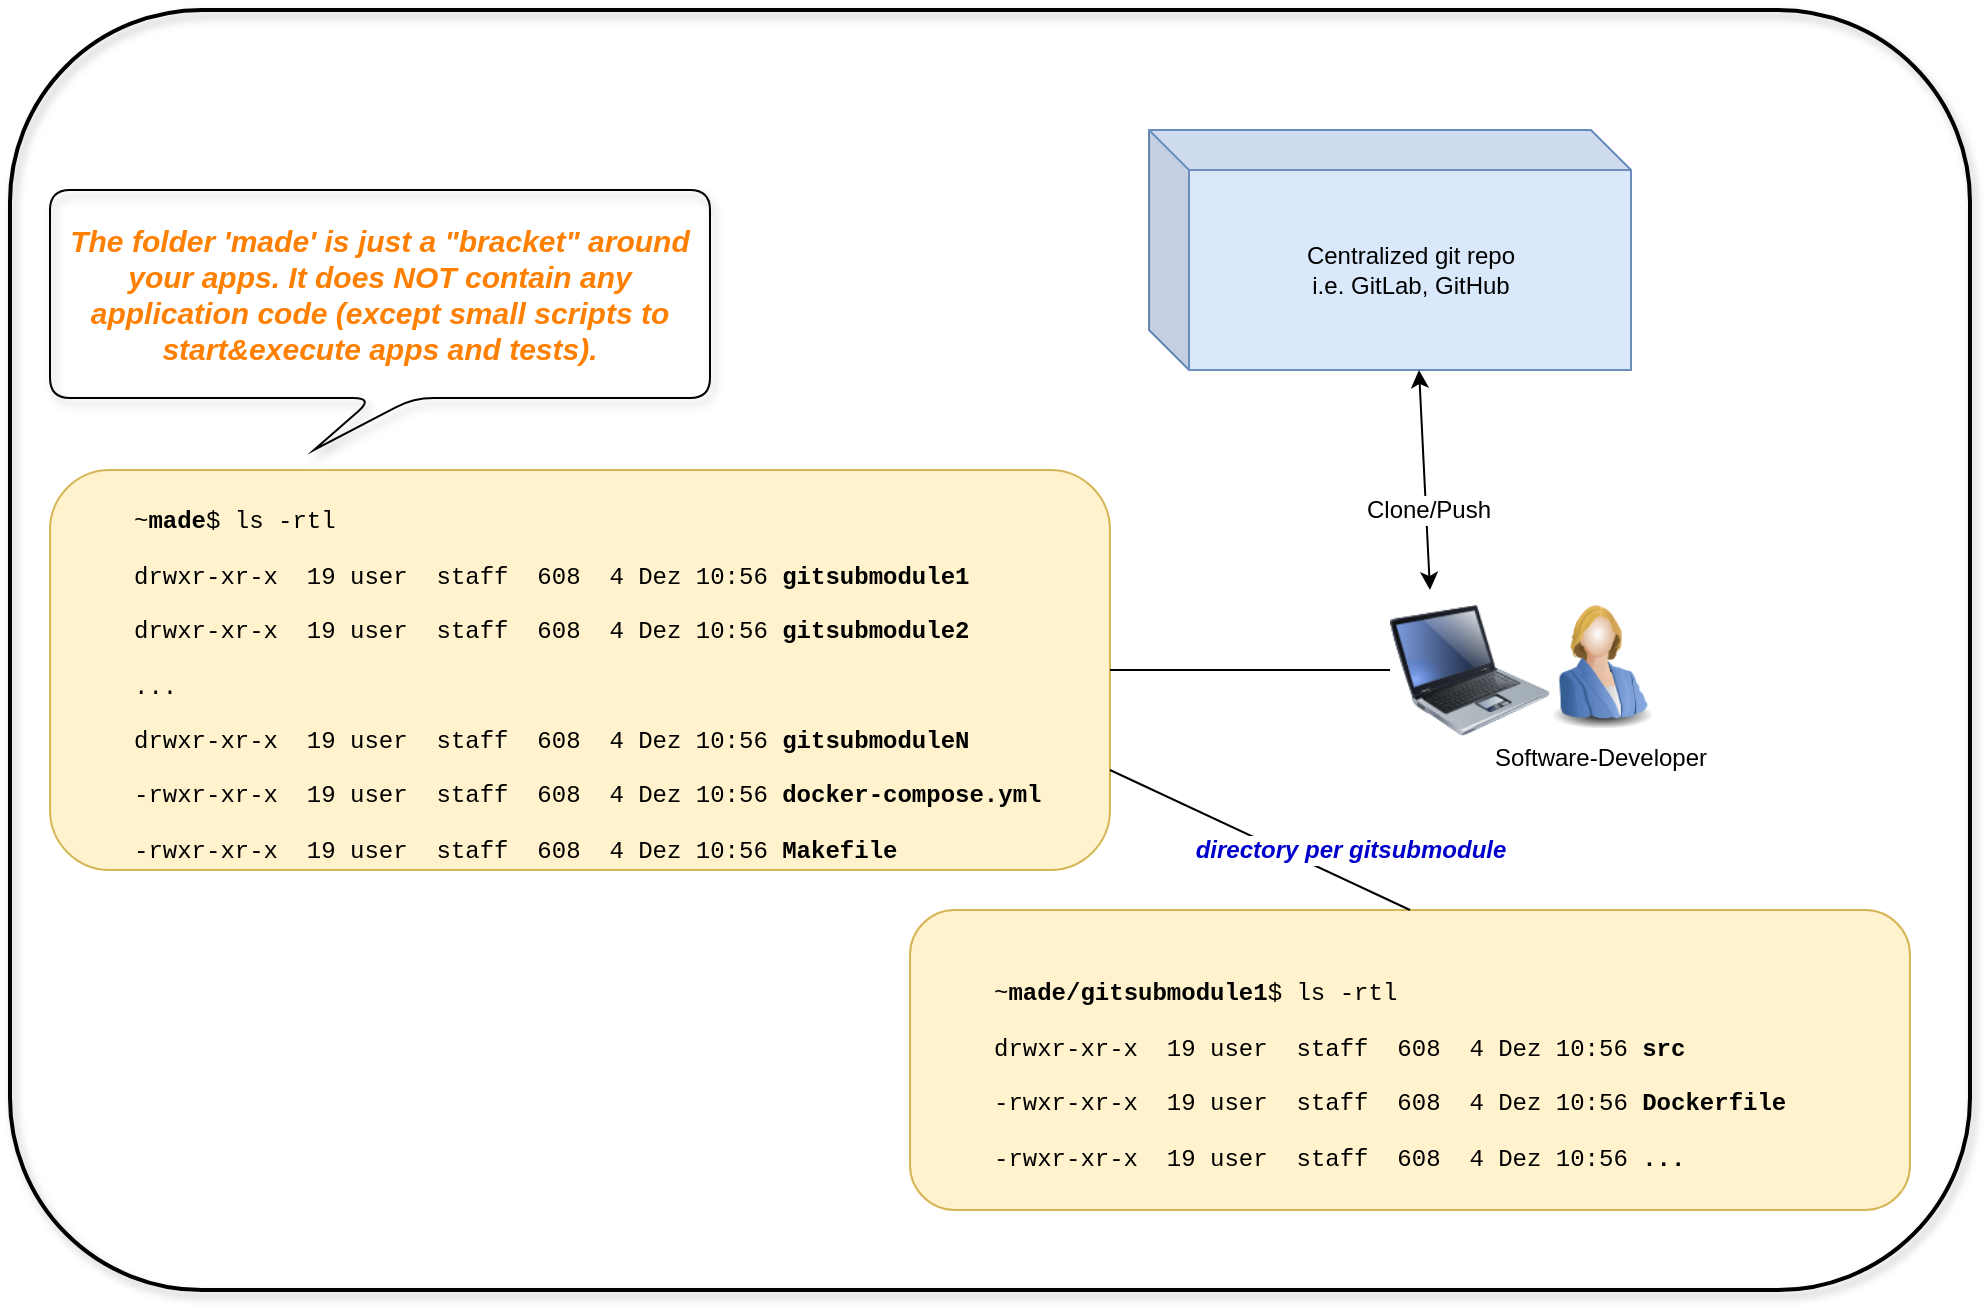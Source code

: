 <mxfile version="12.3.6" type="device" pages="1"><diagram id="oAGNaDnovLL9KrTV_5X5" name="Page-1"><mxGraphModel dx="2374" dy="1334" grid="1" gridSize="10" guides="1" tooltips="1" connect="1" arrows="1" fold="1" page="1" pageScale="1" pageWidth="827" pageHeight="1169" background="none" math="0" shadow="0"><root><mxCell id="0"/><mxCell id="1" parent="0"/><mxCell id="qjrTO6T3pdUjL2J513LN-1" value="Centralized git repo &lt;br&gt;i.e. GitLab, GitHub" style="shape=cube;whiteSpace=wrap;html=1;boundedLbl=1;backgroundOutline=1;darkOpacity=0.05;darkOpacity2=0.1;fillColor=#dae8fc;strokeColor=#6c8ebf;" vertex="1" parent="1"><mxGeometry x="399.5" y="90" width="241" height="120" as="geometry"/></mxCell><mxCell id="qjrTO6T3pdUjL2J513LN-6" value="Software-Developer" style="image;html=1;labelBackgroundColor=#ffffff;image=img/lib/clip_art/people/Suit_Woman_Blue_128x128.png" vertex="1" parent="1"><mxGeometry x="590" y="320" width="70" height="70" as="geometry"/></mxCell><mxCell id="qjrTO6T3pdUjL2J513LN-7" value="" style="image;html=1;labelBackgroundColor=#ffffff;image=img/lib/clip_art/computers/Laptop_128x128.png" vertex="1" parent="1"><mxGeometry x="520" y="320" width="80" height="80" as="geometry"/></mxCell><mxCell id="qjrTO6T3pdUjL2J513LN-8" value="" style="endArrow=classic;startArrow=classic;html=1;entryX=0;entryY=0;entryDx=135;entryDy=120;entryPerimeter=0;exitX=0.25;exitY=0;exitDx=0;exitDy=0;" edge="1" parent="1" source="qjrTO6T3pdUjL2J513LN-7" target="qjrTO6T3pdUjL2J513LN-1"><mxGeometry width="50" height="50" relative="1" as="geometry"><mxPoint x="330" y="330" as="sourcePoint"/><mxPoint x="380" y="280" as="targetPoint"/></mxGeometry></mxCell><mxCell id="qjrTO6T3pdUjL2J513LN-9" value="Clone/Push" style="text;html=1;align=center;verticalAlign=middle;resizable=0;points=[];;labelBackgroundColor=#ffffff;" vertex="1" connectable="0" parent="qjrTO6T3pdUjL2J513LN-8"><mxGeometry x="-0.281" y="-1" relative="1" as="geometry"><mxPoint y="-1" as="offset"/></mxGeometry></mxCell><mxCell id="qjrTO6T3pdUjL2J513LN-10" value="&lt;blockquote style=&quot;margin: 0 0 0 40px ; border: none ; padding: 0px&quot;&gt;&lt;div&gt;&lt;font face=&quot;Courier New&quot;&gt;&lt;br&gt;&lt;/font&gt;&lt;/div&gt;&lt;p class=&quot;p1&quot;&gt;&lt;span class=&quot;s1&quot;&gt;&lt;font face=&quot;Courier New&quot;&gt;~&lt;b&gt;made&lt;/b&gt;$ ls -rtl&lt;/font&gt;&lt;/span&gt;&lt;/p&gt;&lt;p class=&quot;p1&quot;&gt;&lt;span style=&quot;font-family: &amp;#34;courier new&amp;#34;&quot;&gt;drwxr-xr-x&lt;/span&gt;&lt;span class=&quot;Apple-converted-space&quot; style=&quot;font-family: &amp;#34;courier new&amp;#34;&quot;&gt;&amp;nbsp; &lt;/span&gt;&lt;span style=&quot;font-family: &amp;#34;courier new&amp;#34;&quot;&gt;19 user&lt;/span&gt;&lt;span class=&quot;Apple-converted-space&quot; style=&quot;font-family: &amp;#34;courier new&amp;#34;&quot;&gt;&amp;nbsp; &lt;/span&gt;&lt;span style=&quot;font-family: &amp;#34;courier new&amp;#34;&quot;&gt;staff&lt;/span&gt;&lt;span class=&quot;Apple-converted-space&quot; style=&quot;font-family: &amp;#34;courier new&amp;#34;&quot;&gt;&amp;nbsp; &lt;/span&gt;&lt;span style=&quot;font-family: &amp;#34;courier new&amp;#34;&quot;&gt;608&lt;/span&gt;&lt;span class=&quot;Apple-converted-space&quot; style=&quot;font-family: &amp;#34;courier new&amp;#34;&quot;&gt;&amp;nbsp; &lt;/span&gt;&lt;span style=&quot;font-family: &amp;#34;courier new&amp;#34;&quot;&gt;4 Dez 10:56 &lt;b&gt;gitsubmodule1&lt;/b&gt;&lt;/span&gt;&lt;/p&gt;&lt;p class=&quot;p1&quot;&gt;&lt;span style=&quot;font-family: &amp;#34;courier new&amp;#34;&quot;&gt;drwxr-xr-x&lt;/span&gt;&lt;span class=&quot;Apple-converted-space&quot; style=&quot;font-family: &amp;#34;courier new&amp;#34;&quot;&gt;&amp;nbsp;&amp;nbsp;&lt;/span&gt;&lt;span style=&quot;font-family: &amp;#34;courier new&amp;#34;&quot;&gt;19 user&lt;/span&gt;&lt;span class=&quot;Apple-converted-space&quot; style=&quot;font-family: &amp;#34;courier new&amp;#34;&quot;&gt;&amp;nbsp;&amp;nbsp;&lt;/span&gt;&lt;span style=&quot;font-family: &amp;#34;courier new&amp;#34;&quot;&gt;staff&lt;/span&gt;&lt;span class=&quot;Apple-converted-space&quot; style=&quot;font-family: &amp;#34;courier new&amp;#34;&quot;&gt;&amp;nbsp;&amp;nbsp;&lt;/span&gt;&lt;span style=&quot;font-family: &amp;#34;courier new&amp;#34;&quot;&gt;608&lt;/span&gt;&lt;span class=&quot;Apple-converted-space&quot; style=&quot;font-family: &amp;#34;courier new&amp;#34;&quot;&gt;&amp;nbsp;&amp;nbsp;&lt;/span&gt;&lt;span style=&quot;font-family: &amp;#34;courier new&amp;#34;&quot;&gt;4 Dez 10:56 &lt;b&gt;gitsubmodule2&lt;/b&gt;&lt;/span&gt;&lt;/p&gt;&lt;p class=&quot;p1&quot;&gt;&lt;font face=&quot;Courier New&quot;&gt;...&lt;/font&gt;&lt;/p&gt;&lt;p class=&quot;p1&quot;&gt;&lt;font face=&quot;Courier New&quot;&gt;drwxr-xr-x&lt;span class=&quot;Apple-converted-space&quot;&gt;&amp;nbsp;&amp;nbsp;&lt;/span&gt;19 user&lt;span class=&quot;Apple-converted-space&quot;&gt;&amp;nbsp;&amp;nbsp;&lt;/span&gt;staff&lt;span class=&quot;Apple-converted-space&quot;&gt;&amp;nbsp;&amp;nbsp;&lt;/span&gt;608&lt;span class=&quot;Apple-converted-space&quot;&gt;&amp;nbsp;&amp;nbsp;&lt;/span&gt;4 Dez 10:56 &lt;b&gt;gitsubmoduleN&lt;/b&gt;&lt;/font&gt;&lt;/p&gt;&lt;p class=&quot;p1&quot;&gt;&lt;font face=&quot;Courier New&quot;&gt;-rwxr-xr-x&lt;span class=&quot;Apple-converted-space&quot;&gt;&amp;nbsp;&amp;nbsp;&lt;/span&gt;19 user&lt;span class=&quot;Apple-converted-space&quot;&gt;&amp;nbsp;&amp;nbsp;&lt;/span&gt;staff&lt;span class=&quot;Apple-converted-space&quot;&gt;&amp;nbsp;&amp;nbsp;&lt;/span&gt;608&lt;span class=&quot;Apple-converted-space&quot;&gt;&amp;nbsp;&amp;nbsp;&lt;/span&gt;4 Dez 10:56&amp;nbsp;&lt;b&gt;docker-compose.yml&lt;/b&gt;&lt;/font&gt;&lt;/p&gt;&lt;p class=&quot;p1&quot;&gt;&lt;span style=&quot;font-family: &amp;#34;courier new&amp;#34;&quot;&gt;-rwxr-xr-x&lt;/span&gt;&lt;span class=&quot;Apple-converted-space&quot; style=&quot;font-family: &amp;#34;courier new&amp;#34;&quot;&gt;&amp;nbsp;&amp;nbsp;&lt;/span&gt;&lt;span style=&quot;font-family: &amp;#34;courier new&amp;#34;&quot;&gt;19 user&lt;/span&gt;&lt;span class=&quot;Apple-converted-space&quot; style=&quot;font-family: &amp;#34;courier new&amp;#34;&quot;&gt;&amp;nbsp;&amp;nbsp;&lt;/span&gt;&lt;span style=&quot;font-family: &amp;#34;courier new&amp;#34;&quot;&gt;staff&lt;/span&gt;&lt;span class=&quot;Apple-converted-space&quot; style=&quot;font-family: &amp;#34;courier new&amp;#34;&quot;&gt;&amp;nbsp;&amp;nbsp;&lt;/span&gt;&lt;span style=&quot;font-family: &amp;#34;courier new&amp;#34;&quot;&gt;608&lt;/span&gt;&lt;span class=&quot;Apple-converted-space&quot; style=&quot;font-family: &amp;#34;courier new&amp;#34;&quot;&gt;&amp;nbsp;&amp;nbsp;&lt;/span&gt;&lt;span style=&quot;font-family: &amp;#34;courier new&amp;#34;&quot;&gt;4 Dez 10:56&lt;/span&gt;&lt;span style=&quot;font-family: &amp;#34;courier new&amp;#34;&quot;&gt;&amp;nbsp;&lt;/span&gt;&lt;b style=&quot;font-family: &amp;#34;courier new&amp;#34;&quot;&gt;Makefile&lt;/b&gt;&lt;font face=&quot;Courier New&quot;&gt;&lt;b&gt;&lt;br&gt;&lt;/b&gt;&lt;/font&gt;&lt;/p&gt;&lt;/blockquote&gt;" style="rounded=1;whiteSpace=wrap;html=1;align=left;fillColor=#fff2cc;strokeColor=#d6b656;" vertex="1" parent="1"><mxGeometry x="-150" y="260" width="530" height="200" as="geometry"/></mxCell><mxCell id="qjrTO6T3pdUjL2J513LN-11" value="" style="endArrow=none;html=1;entryX=0;entryY=0.5;entryDx=0;entryDy=0;exitX=1;exitY=0.5;exitDx=0;exitDy=0;" edge="1" parent="1" source="qjrTO6T3pdUjL2J513LN-10" target="qjrTO6T3pdUjL2J513LN-7"><mxGeometry width="50" height="50" relative="1" as="geometry"><mxPoint x="200" y="700" as="sourcePoint"/><mxPoint x="250" y="650" as="targetPoint"/></mxGeometry></mxCell><mxCell id="qjrTO6T3pdUjL2J513LN-12" value="&lt;blockquote style=&quot;margin: 0 0 0 40px ; border: none ; padding: 0px&quot;&gt;&lt;div&gt;&lt;font face=&quot;Courier New&quot;&gt;&lt;br&gt;&lt;/font&gt;&lt;/div&gt;&lt;p class=&quot;p1&quot;&gt;&lt;span class=&quot;s1&quot;&gt;&lt;font face=&quot;Courier New&quot;&gt;~&lt;b&gt;made/gitsubmodule1&lt;/b&gt;$ ls -rtl&lt;/font&gt;&lt;/span&gt;&lt;/p&gt;&lt;p class=&quot;p1&quot;&gt;&lt;span style=&quot;font-family: &amp;#34;courier new&amp;#34;&quot;&gt;drwxr-xr-x&lt;/span&gt;&lt;span class=&quot;Apple-converted-space&quot; style=&quot;font-family: &amp;#34;courier new&amp;#34;&quot;&gt;&amp;nbsp; &lt;/span&gt;&lt;span style=&quot;font-family: &amp;#34;courier new&amp;#34;&quot;&gt;19 user&lt;/span&gt;&lt;span class=&quot;Apple-converted-space&quot; style=&quot;font-family: &amp;#34;courier new&amp;#34;&quot;&gt;&amp;nbsp; &lt;/span&gt;&lt;span style=&quot;font-family: &amp;#34;courier new&amp;#34;&quot;&gt;staff&lt;/span&gt;&lt;span class=&quot;Apple-converted-space&quot; style=&quot;font-family: &amp;#34;courier new&amp;#34;&quot;&gt;&amp;nbsp; &lt;/span&gt;&lt;span style=&quot;font-family: &amp;#34;courier new&amp;#34;&quot;&gt;608&lt;/span&gt;&lt;span class=&quot;Apple-converted-space&quot; style=&quot;font-family: &amp;#34;courier new&amp;#34;&quot;&gt;&amp;nbsp; &lt;/span&gt;&lt;span style=&quot;font-family: &amp;#34;courier new&amp;#34;&quot;&gt;4 Dez 10:56 &lt;b&gt;src&lt;/b&gt;&lt;/span&gt;&lt;/p&gt;&lt;p class=&quot;p1&quot;&gt;&lt;span style=&quot;font-family: &amp;#34;courier new&amp;#34;&quot;&gt;-rwxr-xr-x&lt;/span&gt;&lt;span class=&quot;Apple-converted-space&quot; style=&quot;font-family: &amp;#34;courier new&amp;#34;&quot;&gt;&amp;nbsp;&amp;nbsp;&lt;/span&gt;&lt;span style=&quot;font-family: &amp;#34;courier new&amp;#34;&quot;&gt;19 user&lt;/span&gt;&lt;span class=&quot;Apple-converted-space&quot; style=&quot;font-family: &amp;#34;courier new&amp;#34;&quot;&gt;&amp;nbsp;&amp;nbsp;&lt;/span&gt;&lt;span style=&quot;font-family: &amp;#34;courier new&amp;#34;&quot;&gt;staff&lt;/span&gt;&lt;span class=&quot;Apple-converted-space&quot; style=&quot;font-family: &amp;#34;courier new&amp;#34;&quot;&gt;&amp;nbsp;&amp;nbsp;&lt;/span&gt;&lt;span style=&quot;font-family: &amp;#34;courier new&amp;#34;&quot;&gt;608&lt;/span&gt;&lt;span class=&quot;Apple-converted-space&quot; style=&quot;font-family: &amp;#34;courier new&amp;#34;&quot;&gt;&amp;nbsp;&amp;nbsp;&lt;/span&gt;&lt;span style=&quot;font-family: &amp;#34;courier new&amp;#34;&quot;&gt;4 Dez 10:56&amp;nbsp;&lt;/span&gt;&lt;b style=&quot;font-family: &amp;#34;courier new&amp;#34;&quot;&gt;Dockerfile&lt;/b&gt;&lt;br&gt;&lt;/p&gt;&lt;p class=&quot;p1&quot;&gt;&lt;span style=&quot;font-family: &amp;#34;courier new&amp;#34;&quot;&gt;-rwxr-xr-x&lt;/span&gt;&lt;span class=&quot;Apple-converted-space&quot; style=&quot;font-family: &amp;#34;courier new&amp;#34;&quot;&gt;&amp;nbsp;&amp;nbsp;&lt;/span&gt;&lt;span style=&quot;font-family: &amp;#34;courier new&amp;#34;&quot;&gt;19 user&lt;/span&gt;&lt;span class=&quot;Apple-converted-space&quot; style=&quot;font-family: &amp;#34;courier new&amp;#34;&quot;&gt;&amp;nbsp;&amp;nbsp;&lt;/span&gt;&lt;span style=&quot;font-family: &amp;#34;courier new&amp;#34;&quot;&gt;staff&lt;/span&gt;&lt;span class=&quot;Apple-converted-space&quot; style=&quot;font-family: &amp;#34;courier new&amp;#34;&quot;&gt;&amp;nbsp;&amp;nbsp;&lt;/span&gt;&lt;span style=&quot;font-family: &amp;#34;courier new&amp;#34;&quot;&gt;608&lt;/span&gt;&lt;span class=&quot;Apple-converted-space&quot; style=&quot;font-family: &amp;#34;courier new&amp;#34;&quot;&gt;&amp;nbsp;&amp;nbsp;&lt;/span&gt;&lt;span style=&quot;font-family: &amp;#34;courier new&amp;#34;&quot;&gt;4 Dez 10:56&lt;/span&gt;&lt;span style=&quot;font-family: &amp;#34;courier new&amp;#34;&quot;&gt;&amp;nbsp;&lt;b&gt;...&lt;/b&gt;&lt;/span&gt;&lt;font face=&quot;Courier New&quot;&gt;&lt;b&gt;&lt;br&gt;&lt;/b&gt;&lt;/font&gt;&lt;/p&gt;&lt;/blockquote&gt;" style="rounded=1;whiteSpace=wrap;html=1;align=left;fillColor=#fff2cc;strokeColor=#d6b656;" vertex="1" parent="1"><mxGeometry x="280" y="480" width="500" height="150" as="geometry"/></mxCell><mxCell id="qjrTO6T3pdUjL2J513LN-14" value="" style="endArrow=none;html=1;entryX=1;entryY=0.75;entryDx=0;entryDy=0;exitX=0.5;exitY=0;exitDx=0;exitDy=0;" edge="1" parent="1" source="qjrTO6T3pdUjL2J513LN-12" target="qjrTO6T3pdUjL2J513LN-10"><mxGeometry width="50" height="50" relative="1" as="geometry"><mxPoint x="-150" y="710" as="sourcePoint"/><mxPoint x="-100" y="660" as="targetPoint"/></mxGeometry></mxCell><mxCell id="qjrTO6T3pdUjL2J513LN-15" value="&lt;i&gt;&lt;font color=&quot;#0000cc&quot;&gt;&lt;b&gt;directory per gitsubmodule&lt;/b&gt;&lt;/font&gt;&lt;/i&gt;" style="text;html=1;align=center;verticalAlign=middle;resizable=0;points=[];;labelBackgroundColor=#ffffff;" vertex="1" connectable="0" parent="qjrTO6T3pdUjL2J513LN-14"><mxGeometry x="0.02" y="-4" relative="1" as="geometry"><mxPoint x="44.5" y="9" as="offset"/></mxGeometry></mxCell><mxCell id="qjrTO6T3pdUjL2J513LN-17" value="" style="rounded=1;whiteSpace=wrap;html=1;glass=0;fillColor=none;comic=0;shadow=1;strokeColor=#000000;strokeWidth=2;" vertex="1" parent="1"><mxGeometry x="-170" y="30" width="980" height="640" as="geometry"/></mxCell><mxCell id="qjrTO6T3pdUjL2J513LN-18" value="&lt;i&gt;&lt;font color=&quot;#ff8000&quot; style=&quot;font-size: 15px&quot;&gt;&lt;b&gt;The folder 'made' is just a &quot;bracket&quot; around your apps. It does NOT contain any application code (except small scripts to start&amp;amp;execute apps and tests).&lt;/b&gt;&lt;/font&gt;&lt;/i&gt;" style="shape=callout;whiteSpace=wrap;html=1;perimeter=calloutPerimeter;rounded=1;shadow=1;glass=0;comic=0;fillColor=none;size=26;position=0.49;position2=0.4;" vertex="1" parent="1"><mxGeometry x="-150" y="120" width="330" height="130" as="geometry"/></mxCell></root></mxGraphModel></diagram></mxfile>